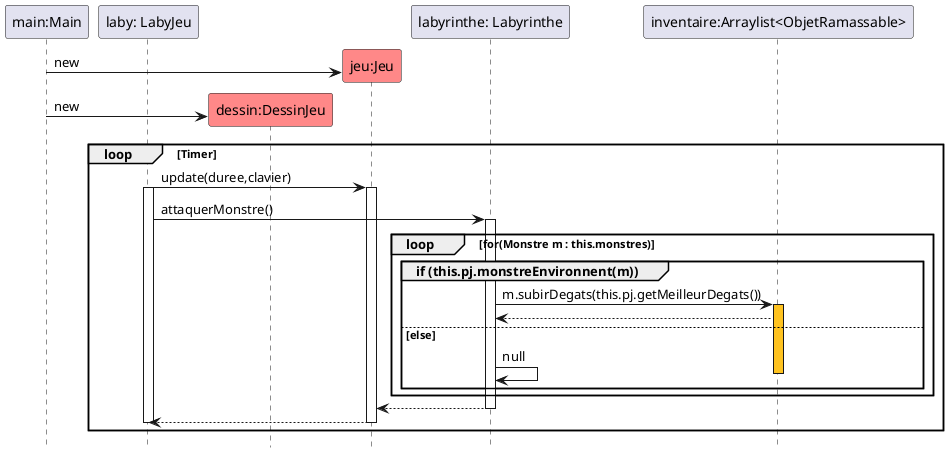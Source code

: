@startuml
hide footbox

participant "main:Main" as main
participant "laby: LabyJeu" as l
participant "dessin:DessinJeu" as r #FF8888
participant "jeu:Jeu" as game #FF8888
participant "labyrinthe: Labyrinthe" as lab
participant "inventaire:Arraylist<ObjetRamassable>" as i
create game
main-> game : new
create r
main-> r :new

loop Timer


l -> game : update(duree,clavier)
activate l
activate game

l -> lab : attaquerMonstre()
activate lab
loop for(Monstre m : this.monstres)
group if (this.pj.monstreEnvironnent(m))
lab -> i : m.subirDegats(this.pj.getMeilleurDegats())
activate i #ffc320
lab <-- i
else else
lab -> lab : null

deactivate i
end group
end loop
game <-- lab
deactivate lab

game --> l
deactivate game
deactivate l

end

deactivate l

@enduml